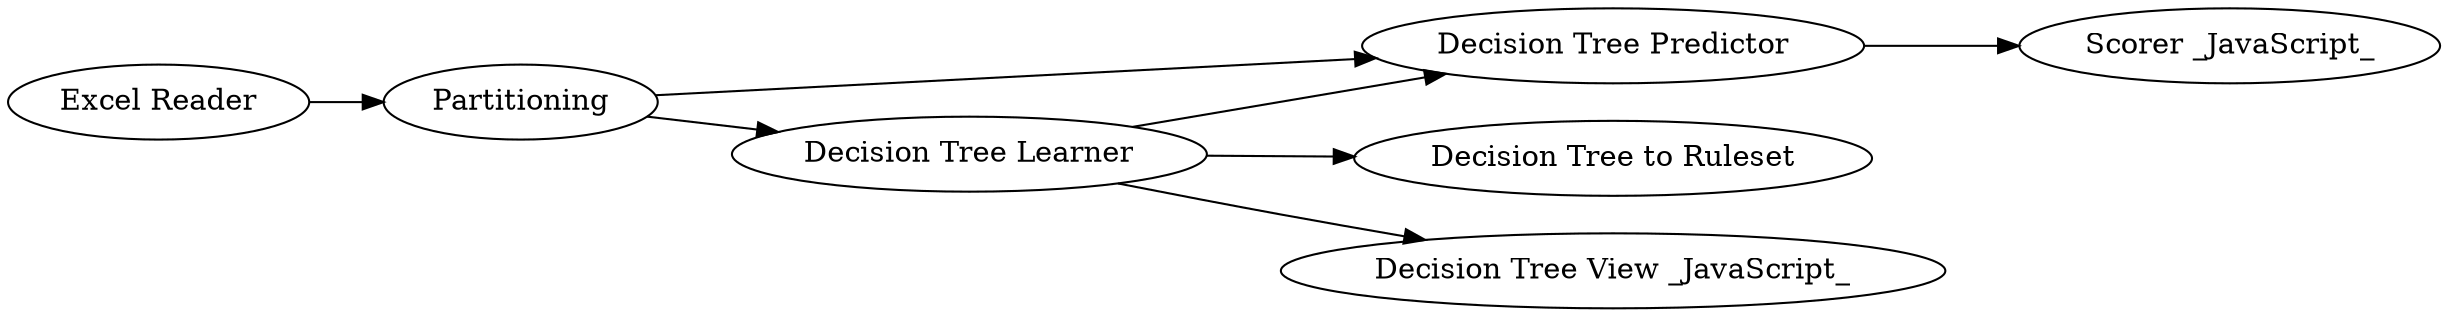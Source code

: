 digraph {
	1 [label="Excel Reader"]
	2 [label=Partitioning]
	3 [label="Decision Tree Learner"]
	4 [label="Decision Tree Predictor"]
	5 [label="Decision Tree to Ruleset"]
	6 [label="Decision Tree View _JavaScript_"]
	7 [label="Scorer _JavaScript_"]
	1 -> 2
	2 -> 3
	2 -> 4
	3 -> 6
	3 -> 5
	3 -> 4
	4 -> 7
	rankdir=LR
}
